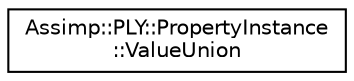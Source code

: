 digraph "Graphical Class Hierarchy"
{
  edge [fontname="Helvetica",fontsize="10",labelfontname="Helvetica",labelfontsize="10"];
  node [fontname="Helvetica",fontsize="10",shape=record];
  rankdir="LR";
  Node1 [label="Assimp::PLY::PropertyInstance\l::ValueUnion",height=0.2,width=0.4,color="black", fillcolor="white", style="filled",URL="$union_assimp_1_1_p_l_y_1_1_property_instance_1_1_value_union.html"];
}
